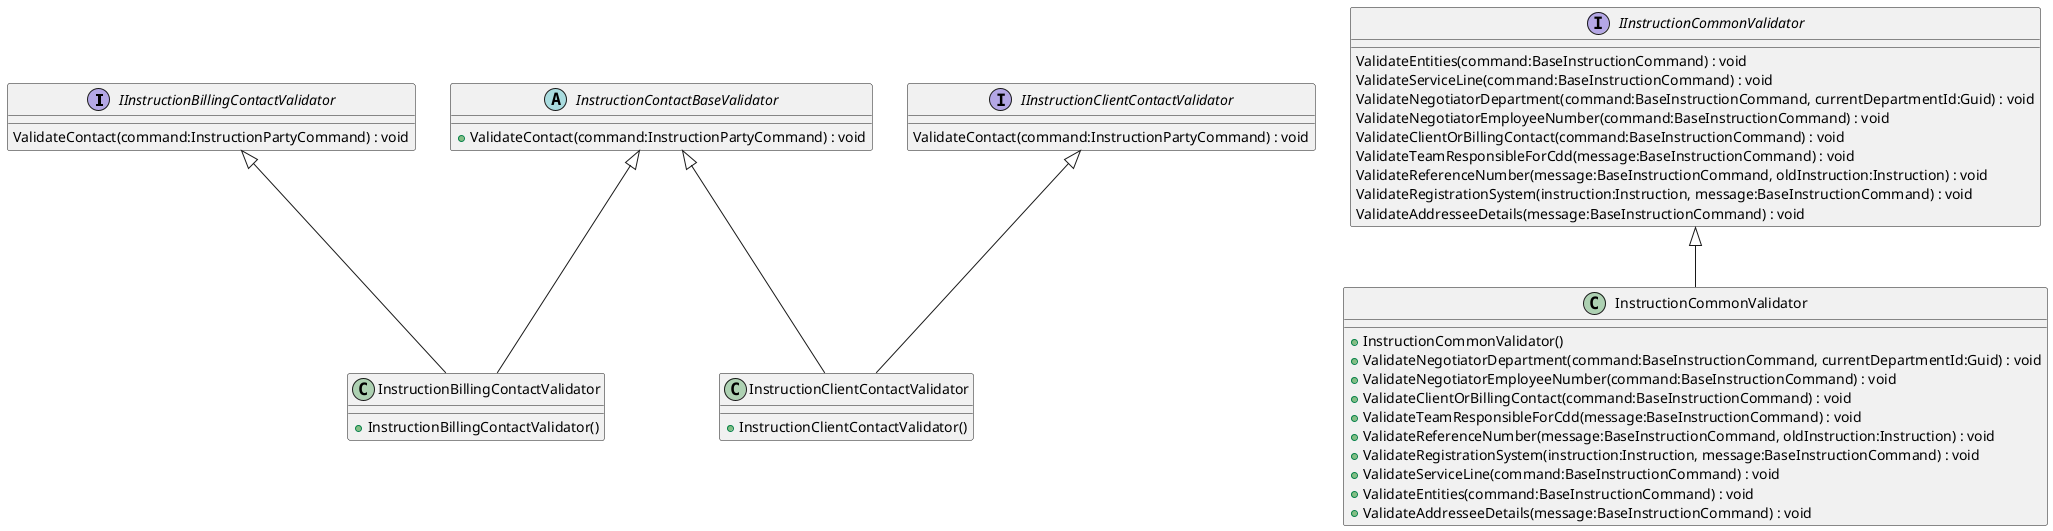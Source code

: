 @startuml Validators
interface IInstructionBillingContactValidator {
    ValidateContact(command:InstructionPartyCommand) : void
}
interface IInstructionClientContactValidator {
    ValidateContact(command:InstructionPartyCommand) : void
}
interface IInstructionCommonValidator {
    ValidateEntities(command:BaseInstructionCommand) : void
    ValidateServiceLine(command:BaseInstructionCommand) : void
    ValidateNegotiatorDepartment(command:BaseInstructionCommand, currentDepartmentId:Guid) : void
    ValidateNegotiatorEmployeeNumber(command:BaseInstructionCommand) : void
    ValidateClientOrBillingContact(command:BaseInstructionCommand) : void
    ValidateTeamResponsibleForCdd(message:BaseInstructionCommand) : void
    ValidateReferenceNumber(message:BaseInstructionCommand, oldInstruction:Instruction) : void
    ValidateRegistrationSystem(instruction:Instruction, message:BaseInstructionCommand) : void
    ValidateAddresseeDetails(message:BaseInstructionCommand) : void
}
class InstructionBillingContactValidator {
'    + InstructionBillingContactValidator(contactRepository:IReadGenericRepository<Contact>, addressRepository:IReadGenericRepository<Address>, addressValidator:IAddressValidator)
    + InstructionBillingContactValidator()
}
InstructionContactBaseValidator <|-- InstructionBillingContactValidator
IInstructionBillingContactValidator <|-- InstructionBillingContactValidator
class InstructionClientContactValidator {
'    + InstructionClientContactValidator(contactRepository:IReadGenericRepository<Contact>, addressRepository:IReadGenericRepository<Address>, addressValidator:IAddressValidator)
    + InstructionClientContactValidator()
}
InstructionContactBaseValidator <|-- InstructionClientContactValidator
IInstructionClientContactValidator <|-- InstructionClientContactValidator
class InstructionCommonValidator {
'    + InstructionCommonValidator(entityValidator:IEntityValidator, userRepository:IGenericRepository<User>, departmentRepository:IGenericRepository<Department>, instructionBillingContactValidator:IInstructionBillingContactValidator, instructionClientContactValidator:IInstructionClientContactValidator, enumTypeItemRepository:IEnumTypeItemRepository, registrationSystemRepository:IReadGenericRepository<RegistrationSystem>)
    + InstructionCommonValidator()
    + ValidateNegotiatorDepartment(command:BaseInstructionCommand, currentDepartmentId:Guid) : void
    + ValidateNegotiatorEmployeeNumber(command:BaseInstructionCommand) : void
    + ValidateClientOrBillingContact(command:BaseInstructionCommand) : void
    + ValidateTeamResponsibleForCdd(message:BaseInstructionCommand) : void
    + ValidateReferenceNumber(message:BaseInstructionCommand, oldInstruction:Instruction) : void
    + ValidateRegistrationSystem(instruction:Instruction, message:BaseInstructionCommand) : void
    + ValidateServiceLine(command:BaseInstructionCommand) : void
    + ValidateEntities(command:BaseInstructionCommand) : void
    + ValidateAddresseeDetails(message:BaseInstructionCommand) : void
}
IInstructionCommonValidator <|-- InstructionCommonValidator
abstract class InstructionContactBaseValidator {
    + ValidateContact(command:InstructionPartyCommand) : void
}
@enduml